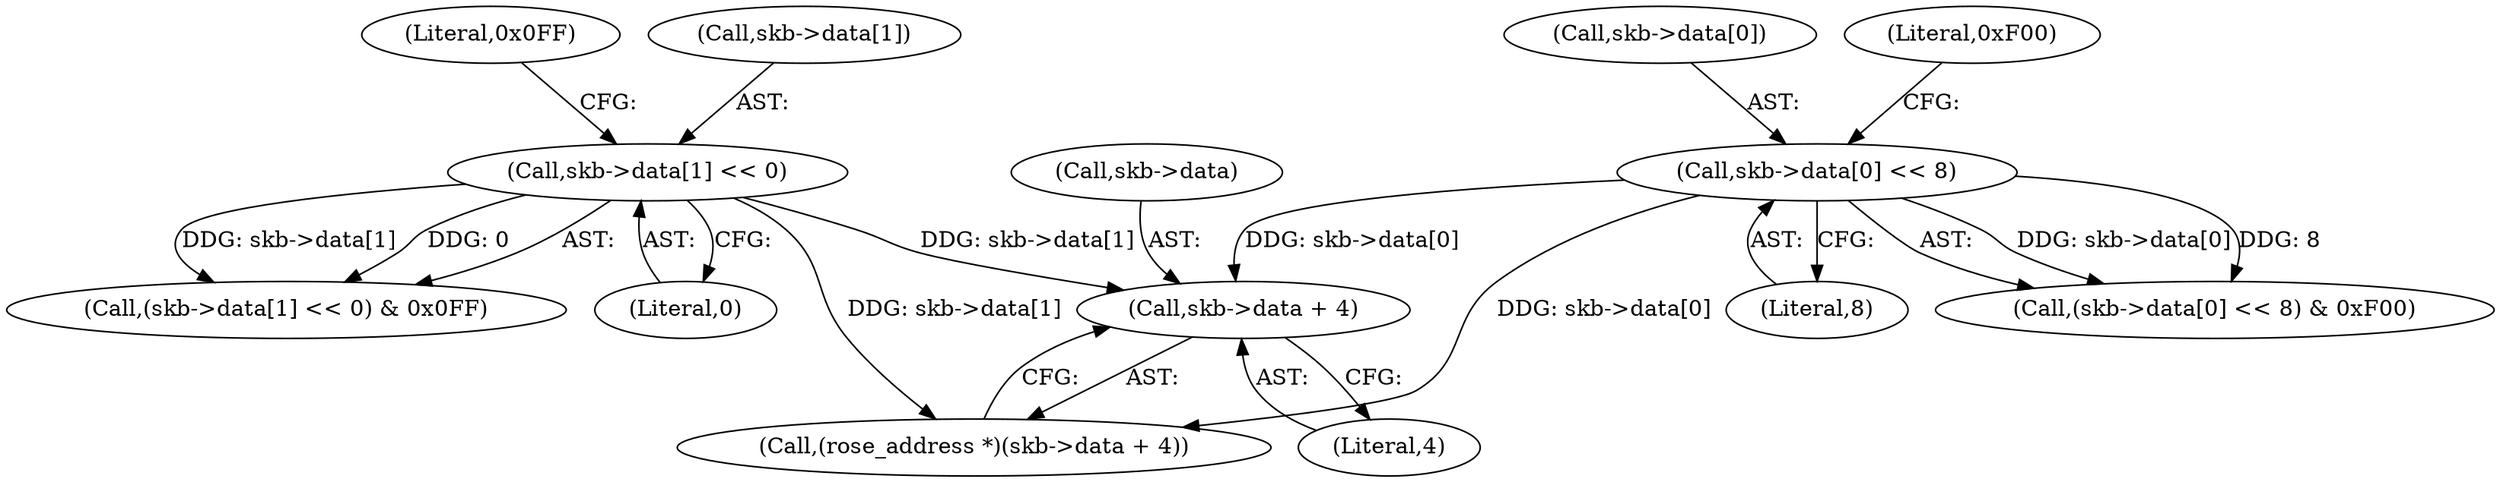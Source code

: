 digraph "0_linux_e0bccd315db0c2f919e7fcf9cb60db21d9986f52_0@pointer" {
"1000151" [label="(Call,skb->data + 4)"];
"1000132" [label="(Call,skb->data[1] << 0)"];
"1000123" [label="(Call,skb->data[0] << 8)"];
"1000152" [label="(Call,skb->data)"];
"1000124" [label="(Call,skb->data[0])"];
"1000123" [label="(Call,skb->data[0] << 8)"];
"1000131" [label="(Call,(skb->data[1] << 0) & 0x0FF)"];
"1000149" [label="(Call,(rose_address *)(skb->data + 4))"];
"1000132" [label="(Call,skb->data[1] << 0)"];
"1000151" [label="(Call,skb->data + 4)"];
"1000139" [label="(Literal,0x0FF)"];
"1000129" [label="(Literal,8)"];
"1000155" [label="(Literal,4)"];
"1000133" [label="(Call,skb->data[1])"];
"1000138" [label="(Literal,0)"];
"1000122" [label="(Call,(skb->data[0] << 8) & 0xF00)"];
"1000130" [label="(Literal,0xF00)"];
"1000151" -> "1000149"  [label="AST: "];
"1000151" -> "1000155"  [label="CFG: "];
"1000152" -> "1000151"  [label="AST: "];
"1000155" -> "1000151"  [label="AST: "];
"1000149" -> "1000151"  [label="CFG: "];
"1000132" -> "1000151"  [label="DDG: skb->data[1]"];
"1000123" -> "1000151"  [label="DDG: skb->data[0]"];
"1000132" -> "1000131"  [label="AST: "];
"1000132" -> "1000138"  [label="CFG: "];
"1000133" -> "1000132"  [label="AST: "];
"1000138" -> "1000132"  [label="AST: "];
"1000139" -> "1000132"  [label="CFG: "];
"1000132" -> "1000131"  [label="DDG: skb->data[1]"];
"1000132" -> "1000131"  [label="DDG: 0"];
"1000132" -> "1000149"  [label="DDG: skb->data[1]"];
"1000123" -> "1000122"  [label="AST: "];
"1000123" -> "1000129"  [label="CFG: "];
"1000124" -> "1000123"  [label="AST: "];
"1000129" -> "1000123"  [label="AST: "];
"1000130" -> "1000123"  [label="CFG: "];
"1000123" -> "1000122"  [label="DDG: skb->data[0]"];
"1000123" -> "1000122"  [label="DDG: 8"];
"1000123" -> "1000149"  [label="DDG: skb->data[0]"];
}
